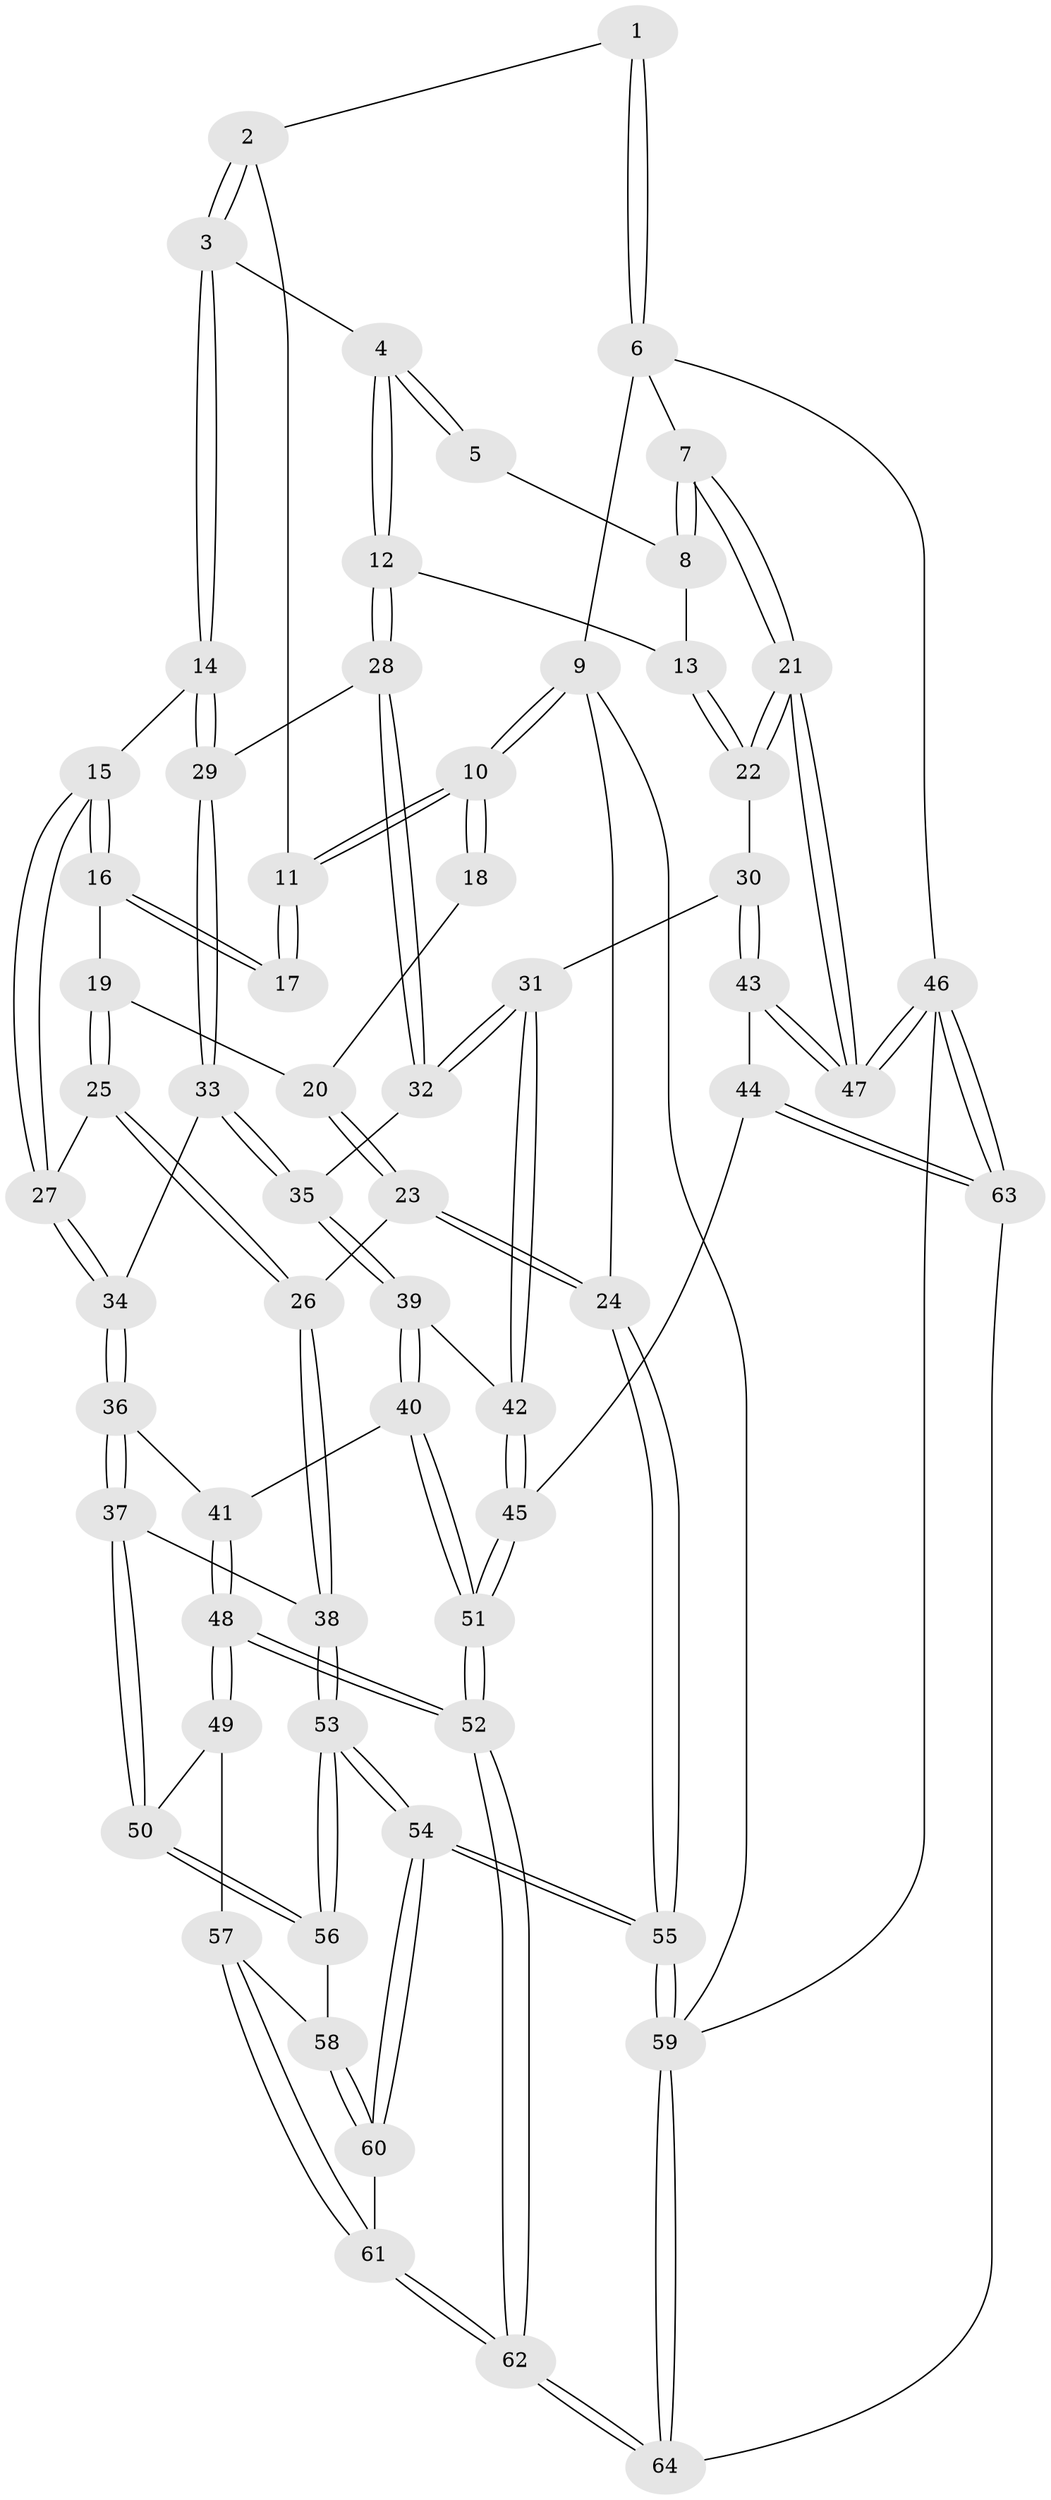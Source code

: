 // Generated by graph-tools (version 1.1) at 2025/38/03/09/25 02:38:43]
// undirected, 64 vertices, 157 edges
graph export_dot {
graph [start="1"]
  node [color=gray90,style=filled];
  1 [pos="+1+0"];
  2 [pos="+0.24513515499876834+0"];
  3 [pos="+0.4106461270089956+0.10849597491000419"];
  4 [pos="+0.6363534039623316+0.19252769640487022"];
  5 [pos="+0.8661787770294282+0"];
  6 [pos="+1+0"];
  7 [pos="+1+0.2684077184886726"];
  8 [pos="+0.8647346601141489+0.20754248786100746"];
  9 [pos="+0+0"];
  10 [pos="+0+0"];
  11 [pos="+0.0023311320300532586+0"];
  12 [pos="+0.6398899716684279+0.20480643144996658"];
  13 [pos="+0.8365999566876663+0.26330816101546844"];
  14 [pos="+0.3451532893806802+0.31013344609895016"];
  15 [pos="+0.3426670666578958+0.31361091039433525"];
  16 [pos="+0.24020932274087384+0.29640671964121096"];
  17 [pos="+0.22241513286217746+0.2632605049457451"];
  18 [pos="+0.12975996161473863+0.25353227994648736"];
  19 [pos="+0.2111290148487756+0.3091592863901767"];
  20 [pos="+0.15237544992426486+0.3017918780730698"];
  21 [pos="+1+0.45633417085108297"];
  22 [pos="+0.9958590301809088+0.4547145109719273"];
  23 [pos="+0+0.5049909842403768"];
  24 [pos="+0+0.4740328699789761"];
  25 [pos="+0.16392974911773048+0.440243512482097"];
  26 [pos="+0.043345499498247266+0.5333043806853245"];
  27 [pos="+0.3403446308860662+0.3803546674286401"];
  28 [pos="+0.6336310581430765+0.3236022437050826"];
  29 [pos="+0.5743568264372282+0.3601362900912298"];
  30 [pos="+0.8804329960171596+0.48492276930546985"];
  31 [pos="+0.8093208155323685+0.4879836287523562"];
  32 [pos="+0.705470900976622+0.41619886767615527"];
  33 [pos="+0.4818409154313051+0.47650209969333274"];
  34 [pos="+0.38787266983458774+0.4917386070869798"];
  35 [pos="+0.5653043332475197+0.5518705986563653"];
  36 [pos="+0.36187218212903755+0.544409310584595"];
  37 [pos="+0.14009811570774539+0.5760160311370762"];
  38 [pos="+0.05931010387652625+0.5470989437654598"];
  39 [pos="+0.5783756566054301+0.5949486174496943"];
  40 [pos="+0.5471841412244156+0.6403206196327101"];
  41 [pos="+0.3779335602337954+0.5904300293395163"];
  42 [pos="+0.7135653296878348+0.6129125679073721"];
  43 [pos="+0.8246524958063922+0.8015901964236941"];
  44 [pos="+0.8144470156744957+0.8079318247794349"];
  45 [pos="+0.7208645188060846+0.7760145573905378"];
  46 [pos="+1+1"];
  47 [pos="+1+0.7079130576712657"];
  48 [pos="+0.3709854365034345+0.7435555546886068"];
  49 [pos="+0.24905613405589672+0.7200578055786011"];
  50 [pos="+0.21914924457642515+0.694439253835136"];
  51 [pos="+0.5355157263766364+0.8477832816029033"];
  52 [pos="+0.47377693679127614+0.9080896314591498"];
  53 [pos="+0.08528931775007607+0.790770589067077"];
  54 [pos="+0+1"];
  55 [pos="+0+1"];
  56 [pos="+0.13821391000051828+0.7897718720477688"];
  57 [pos="+0.20645485115663+0.8097799065725316"];
  58 [pos="+0.195624062697762+0.8107540956577843"];
  59 [pos="+0+1"];
  60 [pos="+0.13559262159672372+0.9440519178449056"];
  61 [pos="+0.3129559327301645+0.9055607459600509"];
  62 [pos="+0.4685329527609417+0.9275970415195605"];
  63 [pos="+0.9195371134446608+1"];
  64 [pos="+0.5076861524261953+1"];
  1 -- 2;
  1 -- 6;
  1 -- 6;
  2 -- 3;
  2 -- 3;
  2 -- 11;
  3 -- 4;
  3 -- 14;
  3 -- 14;
  4 -- 5;
  4 -- 5;
  4 -- 12;
  4 -- 12;
  5 -- 8;
  6 -- 7;
  6 -- 9;
  6 -- 46;
  7 -- 8;
  7 -- 8;
  7 -- 21;
  7 -- 21;
  8 -- 13;
  9 -- 10;
  9 -- 10;
  9 -- 24;
  9 -- 59;
  10 -- 11;
  10 -- 11;
  10 -- 18;
  10 -- 18;
  11 -- 17;
  11 -- 17;
  12 -- 13;
  12 -- 28;
  12 -- 28;
  13 -- 22;
  13 -- 22;
  14 -- 15;
  14 -- 29;
  14 -- 29;
  15 -- 16;
  15 -- 16;
  15 -- 27;
  15 -- 27;
  16 -- 17;
  16 -- 17;
  16 -- 19;
  18 -- 20;
  19 -- 20;
  19 -- 25;
  19 -- 25;
  20 -- 23;
  20 -- 23;
  21 -- 22;
  21 -- 22;
  21 -- 47;
  21 -- 47;
  22 -- 30;
  23 -- 24;
  23 -- 24;
  23 -- 26;
  24 -- 55;
  24 -- 55;
  25 -- 26;
  25 -- 26;
  25 -- 27;
  26 -- 38;
  26 -- 38;
  27 -- 34;
  27 -- 34;
  28 -- 29;
  28 -- 32;
  28 -- 32;
  29 -- 33;
  29 -- 33;
  30 -- 31;
  30 -- 43;
  30 -- 43;
  31 -- 32;
  31 -- 32;
  31 -- 42;
  31 -- 42;
  32 -- 35;
  33 -- 34;
  33 -- 35;
  33 -- 35;
  34 -- 36;
  34 -- 36;
  35 -- 39;
  35 -- 39;
  36 -- 37;
  36 -- 37;
  36 -- 41;
  37 -- 38;
  37 -- 50;
  37 -- 50;
  38 -- 53;
  38 -- 53;
  39 -- 40;
  39 -- 40;
  39 -- 42;
  40 -- 41;
  40 -- 51;
  40 -- 51;
  41 -- 48;
  41 -- 48;
  42 -- 45;
  42 -- 45;
  43 -- 44;
  43 -- 47;
  43 -- 47;
  44 -- 45;
  44 -- 63;
  44 -- 63;
  45 -- 51;
  45 -- 51;
  46 -- 47;
  46 -- 47;
  46 -- 63;
  46 -- 63;
  46 -- 59;
  48 -- 49;
  48 -- 49;
  48 -- 52;
  48 -- 52;
  49 -- 50;
  49 -- 57;
  50 -- 56;
  50 -- 56;
  51 -- 52;
  51 -- 52;
  52 -- 62;
  52 -- 62;
  53 -- 54;
  53 -- 54;
  53 -- 56;
  53 -- 56;
  54 -- 55;
  54 -- 55;
  54 -- 60;
  54 -- 60;
  55 -- 59;
  55 -- 59;
  56 -- 58;
  57 -- 58;
  57 -- 61;
  57 -- 61;
  58 -- 60;
  58 -- 60;
  59 -- 64;
  59 -- 64;
  60 -- 61;
  61 -- 62;
  61 -- 62;
  62 -- 64;
  62 -- 64;
  63 -- 64;
}
